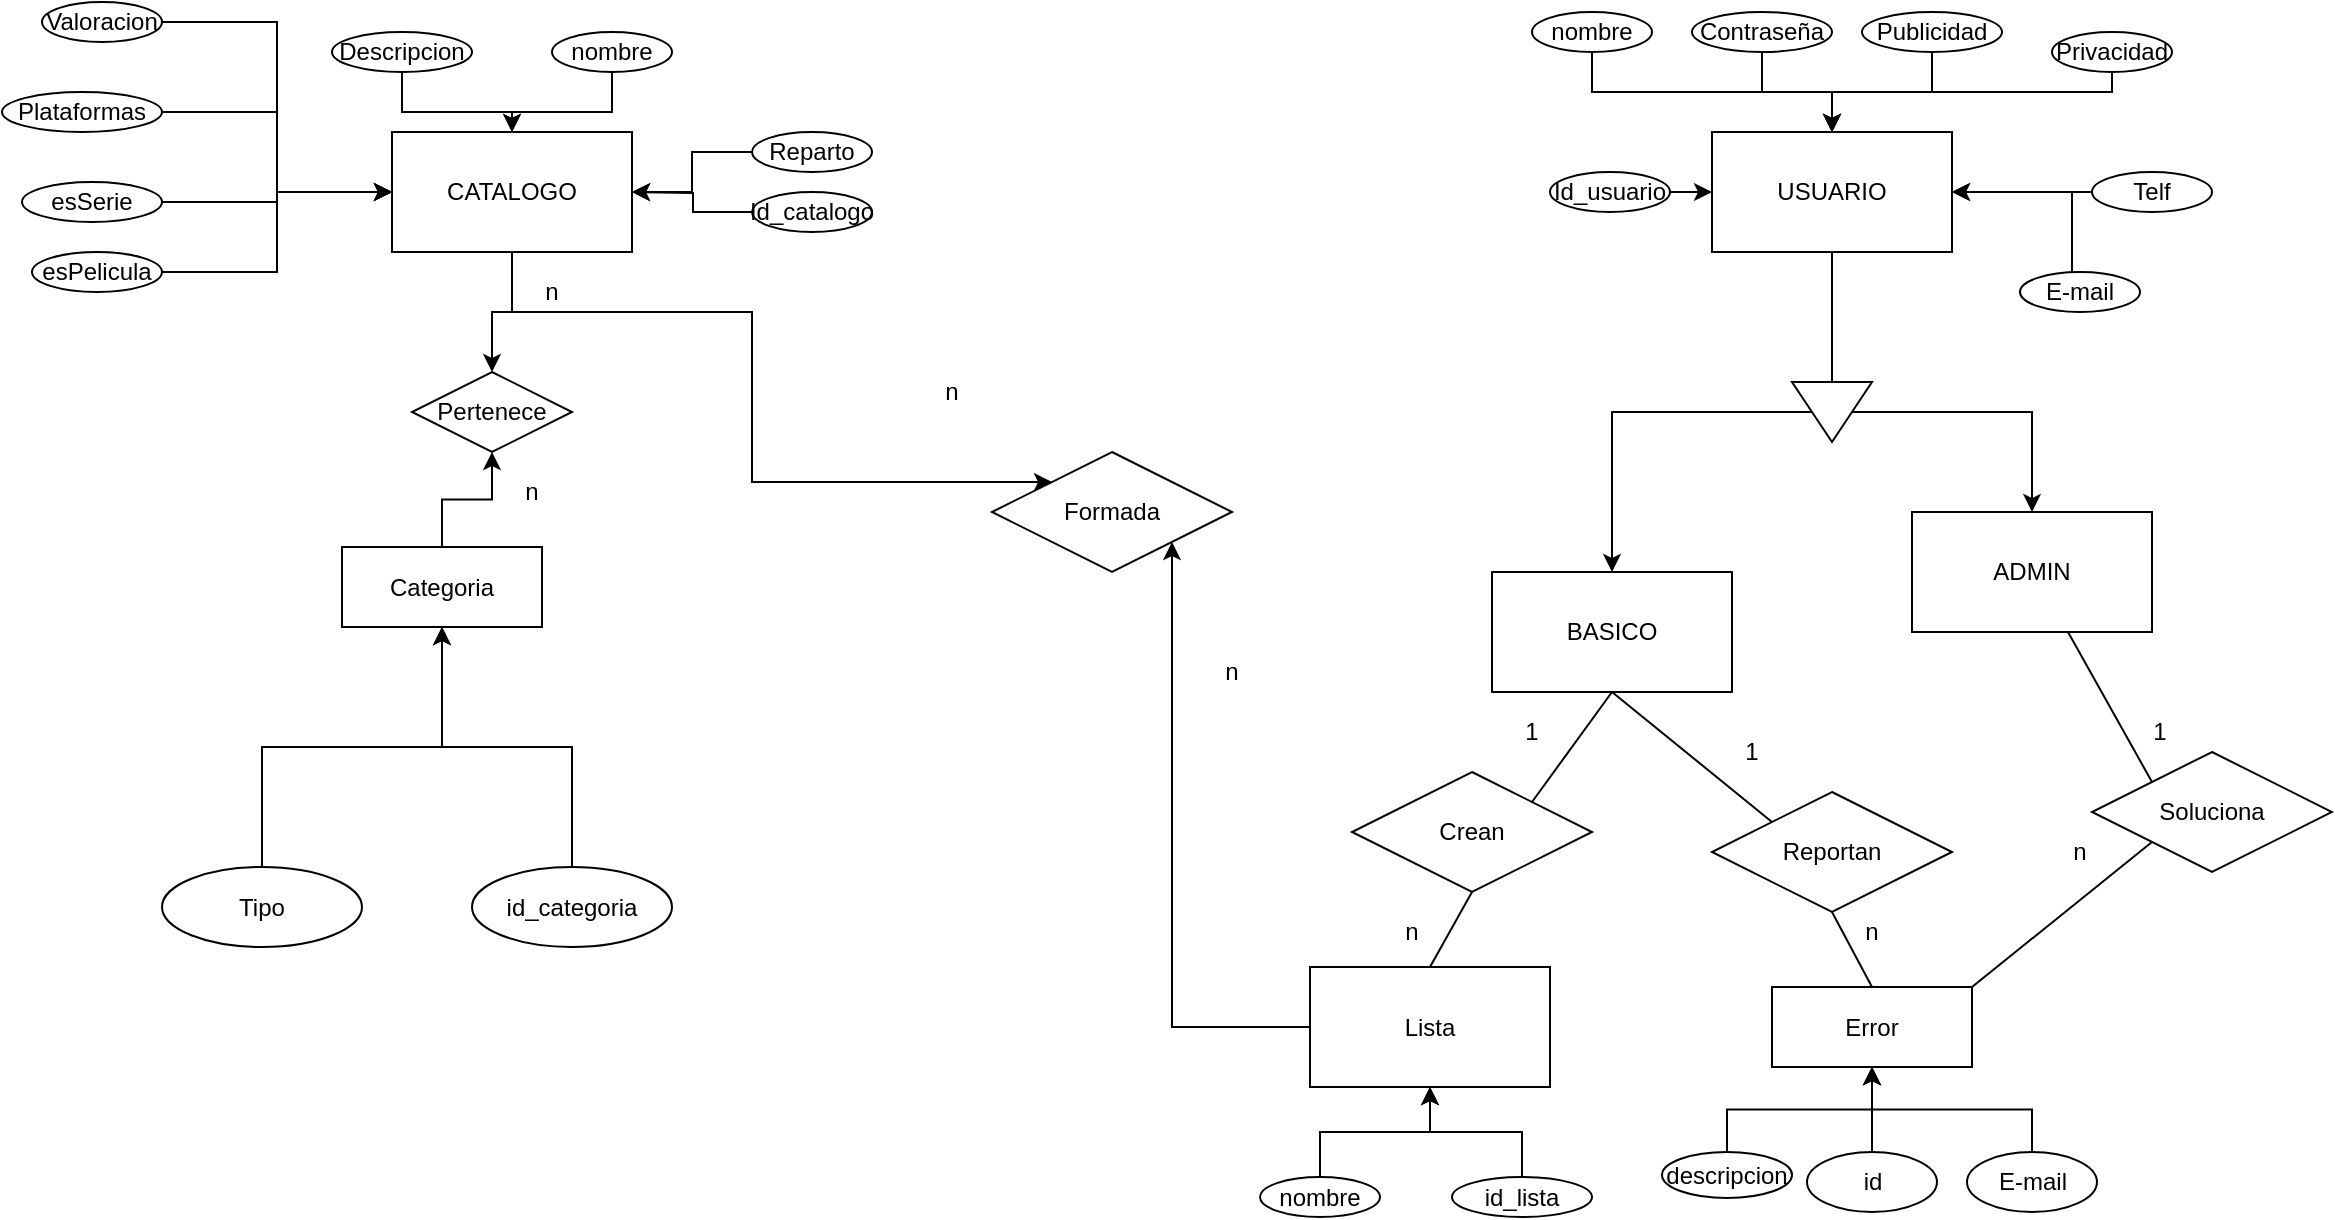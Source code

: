 <mxfile version="14.7.0" type="google"><diagram id="FUdrtqfwPhysMS_V6U0r" name="Page-1"><mxGraphModel dx="1812" dy="610" grid="1" gridSize="10" guides="1" tooltips="1" connect="1" arrows="1" fold="1" page="1" pageScale="1" pageWidth="827" pageHeight="1169" math="0" shadow="0"><root><mxCell id="0"/><mxCell id="1" parent="0"/><mxCell id="cCvKjvYCUygSp2elK1r1-1" value="&lt;font style=&quot;vertical-align: inherit&quot;&gt;&lt;font style=&quot;vertical-align: inherit&quot;&gt;USUARIO&lt;/font&gt;&lt;/font&gt;" style="rounded=0;whiteSpace=wrap;html=1;" parent="1" vertex="1"><mxGeometry x="260" y="90" width="120" height="60" as="geometry"/></mxCell><mxCell id="4zjgVBv6YJr2CWdzx5Jl-19" style="edgeStyle=orthogonalEdgeStyle;rounded=0;orthogonalLoop=1;jettySize=auto;html=1;entryX=0.5;entryY=0;entryDx=0;entryDy=0;" edge="1" parent="1" source="cCvKjvYCUygSp2elK1r1-2" target="cCvKjvYCUygSp2elK1r1-1"><mxGeometry relative="1" as="geometry"><Array as="points"><mxPoint x="200" y="70"/><mxPoint x="320" y="70"/></Array></mxGeometry></mxCell><mxCell id="cCvKjvYCUygSp2elK1r1-2" value="&lt;font style=&quot;vertical-align: inherit&quot;&gt;&lt;font style=&quot;vertical-align: inherit&quot;&gt;nombre&lt;/font&gt;&lt;/font&gt;" style="ellipse;whiteSpace=wrap;html=1;" parent="1" vertex="1"><mxGeometry x="170" y="30" width="60" height="20" as="geometry"/></mxCell><mxCell id="4zjgVBv6YJr2CWdzx5Jl-22" style="edgeStyle=orthogonalEdgeStyle;rounded=0;orthogonalLoop=1;jettySize=auto;html=1;entryX=1;entryY=0.5;entryDx=0;entryDy=0;" edge="1" parent="1" source="cCvKjvYCUygSp2elK1r1-3" target="cCvKjvYCUygSp2elK1r1-1"><mxGeometry relative="1" as="geometry"><Array as="points"><mxPoint x="440" y="120"/></Array></mxGeometry></mxCell><mxCell id="cCvKjvYCUygSp2elK1r1-3" value="&lt;font style=&quot;vertical-align: inherit&quot;&gt;&lt;font style=&quot;vertical-align: inherit&quot;&gt;&lt;font style=&quot;vertical-align: inherit&quot;&gt;&lt;font style=&quot;vertical-align: inherit&quot;&gt;E-mail&lt;/font&gt;&lt;/font&gt;&lt;/font&gt;&lt;/font&gt;" style="ellipse;whiteSpace=wrap;html=1;" parent="1" vertex="1"><mxGeometry x="414" y="160" width="60" height="20" as="geometry"/></mxCell><mxCell id="4zjgVBv6YJr2CWdzx5Jl-17" style="edgeStyle=orthogonalEdgeStyle;rounded=0;orthogonalLoop=1;jettySize=auto;html=1;entryX=0.5;entryY=0;entryDx=0;entryDy=0;" edge="1" parent="1" source="cCvKjvYCUygSp2elK1r1-5" target="cCvKjvYCUygSp2elK1r1-1"><mxGeometry relative="1" as="geometry"/></mxCell><mxCell id="cCvKjvYCUygSp2elK1r1-5" value="&lt;font style=&quot;vertical-align: inherit&quot;&gt;&lt;font style=&quot;vertical-align: inherit&quot;&gt;Contraseña&lt;/font&gt;&lt;/font&gt;" style="ellipse;whiteSpace=wrap;html=1;" parent="1" vertex="1"><mxGeometry x="250" y="30" width="70" height="20" as="geometry"/></mxCell><mxCell id="J0sCdEmTi70PqIJ4t90N-31" style="edgeStyle=orthogonalEdgeStyle;rounded=0;orthogonalLoop=1;jettySize=auto;html=1;entryX=0.5;entryY=0;entryDx=0;entryDy=0;" parent="1" source="cCvKjvYCUygSp2elK1r1-7" target="J0sCdEmTi70PqIJ4t90N-29" edge="1"><mxGeometry relative="1" as="geometry"/></mxCell><mxCell id="4zjgVBv6YJr2CWdzx5Jl-4" style="edgeStyle=orthogonalEdgeStyle;rounded=0;orthogonalLoop=1;jettySize=auto;html=1;entryX=0;entryY=0;entryDx=0;entryDy=0;" edge="1" parent="1" source="cCvKjvYCUygSp2elK1r1-7" target="DrgbfNmlWKcUAyMZ-d0k-8"><mxGeometry relative="1" as="geometry"><Array as="points"><mxPoint x="-340" y="180"/><mxPoint x="-220" y="180"/><mxPoint x="-220" y="265"/></Array></mxGeometry></mxCell><mxCell id="cCvKjvYCUygSp2elK1r1-7" value="&lt;font style=&quot;vertical-align: inherit&quot;&gt;&lt;font style=&quot;vertical-align: inherit&quot;&gt;CATALOGO&lt;/font&gt;&lt;/font&gt;" style="rounded=0;whiteSpace=wrap;html=1;" parent="1" vertex="1"><mxGeometry x="-400" y="90" width="120" height="60" as="geometry"/></mxCell><mxCell id="4zjgVBv6YJr2CWdzx5Jl-5" style="edgeStyle=orthogonalEdgeStyle;rounded=0;orthogonalLoop=1;jettySize=auto;html=1;entryX=1;entryY=1;entryDx=0;entryDy=0;" edge="1" parent="1" source="cCvKjvYCUygSp2elK1r1-8" target="DrgbfNmlWKcUAyMZ-d0k-8"><mxGeometry relative="1" as="geometry"/></mxCell><mxCell id="cCvKjvYCUygSp2elK1r1-8" value="&lt;font style=&quot;vertical-align: inherit&quot;&gt;&lt;font style=&quot;vertical-align: inherit&quot;&gt;Lista&lt;/font&gt;&lt;/font&gt;" style="rounded=0;whiteSpace=wrap;html=1;" parent="1" vertex="1"><mxGeometry x="59" y="507.5" width="120" height="60" as="geometry"/></mxCell><mxCell id="J0sCdEmTi70PqIJ4t90N-24" style="edgeStyle=orthogonalEdgeStyle;rounded=0;orthogonalLoop=1;jettySize=auto;html=1;entryX=0;entryY=0.5;entryDx=0;entryDy=0;" parent="1" source="cCvKjvYCUygSp2elK1r1-12" target="cCvKjvYCUygSp2elK1r1-7" edge="1"><mxGeometry relative="1" as="geometry"><mxPoint x="-430" y="190" as="targetPoint"/></mxGeometry></mxCell><mxCell id="cCvKjvYCUygSp2elK1r1-12" value="&lt;font style=&quot;vertical-align: inherit&quot;&gt;&lt;font style=&quot;vertical-align: inherit&quot;&gt;Plataformas&lt;/font&gt;&lt;/font&gt;" style="ellipse;whiteSpace=wrap;html=1;" parent="1" vertex="1"><mxGeometry x="-595" y="70" width="80" height="20" as="geometry"/></mxCell><mxCell id="J0sCdEmTi70PqIJ4t90N-23" style="edgeStyle=orthogonalEdgeStyle;rounded=0;orthogonalLoop=1;jettySize=auto;html=1;entryX=0;entryY=0.5;entryDx=0;entryDy=0;" parent="1" source="cCvKjvYCUygSp2elK1r1-13" target="cCvKjvYCUygSp2elK1r1-7" edge="1"><mxGeometry relative="1" as="geometry"/></mxCell><mxCell id="cCvKjvYCUygSp2elK1r1-13" value="&lt;font style=&quot;vertical-align: inherit&quot;&gt;&lt;font style=&quot;vertical-align: inherit&quot;&gt;Valoracion&lt;/font&gt;&lt;/font&gt;" style="ellipse;whiteSpace=wrap;html=1;" parent="1" vertex="1"><mxGeometry x="-575" y="25" width="60" height="20" as="geometry"/></mxCell><mxCell id="J0sCdEmTi70PqIJ4t90N-12" style="edgeStyle=orthogonalEdgeStyle;rounded=0;orthogonalLoop=1;jettySize=auto;html=1;entryX=1;entryY=0.5;entryDx=0;entryDy=0;" parent="1" source="cCvKjvYCUygSp2elK1r1-14" target="cCvKjvYCUygSp2elK1r1-7" edge="1"><mxGeometry relative="1" as="geometry"/></mxCell><mxCell id="cCvKjvYCUygSp2elK1r1-14" value="&lt;font style=&quot;vertical-align: inherit&quot;&gt;&lt;font style=&quot;vertical-align: inherit&quot;&gt;Reparto&lt;/font&gt;&lt;/font&gt;" style="ellipse;whiteSpace=wrap;html=1;" parent="1" vertex="1"><mxGeometry x="-220" y="90" width="60" height="20" as="geometry"/></mxCell><mxCell id="J0sCdEmTi70PqIJ4t90N-13" style="edgeStyle=orthogonalEdgeStyle;rounded=0;orthogonalLoop=1;jettySize=auto;html=1;entryX=0.5;entryY=0;entryDx=0;entryDy=0;exitX=0.5;exitY=1;exitDx=0;exitDy=0;" parent="1" source="cCvKjvYCUygSp2elK1r1-15" target="cCvKjvYCUygSp2elK1r1-7" edge="1"><mxGeometry relative="1" as="geometry"><Array as="points"><mxPoint x="-290" y="80"/><mxPoint x="-340" y="80"/></Array></mxGeometry></mxCell><mxCell id="cCvKjvYCUygSp2elK1r1-15" value="&lt;font style=&quot;vertical-align: inherit&quot;&gt;&lt;font style=&quot;vertical-align: inherit&quot;&gt;nombre&lt;/font&gt;&lt;/font&gt;" style="ellipse;whiteSpace=wrap;html=1;" parent="1" vertex="1"><mxGeometry x="-320" y="40" width="60" height="20" as="geometry"/></mxCell><mxCell id="J0sCdEmTi70PqIJ4t90N-8" style="edgeStyle=orthogonalEdgeStyle;rounded=0;orthogonalLoop=1;jettySize=auto;html=1;entryX=0.5;entryY=0;entryDx=0;entryDy=0;" parent="1" source="cCvKjvYCUygSp2elK1r1-16" target="cCvKjvYCUygSp2elK1r1-7" edge="1"><mxGeometry relative="1" as="geometry"/></mxCell><mxCell id="cCvKjvYCUygSp2elK1r1-16" value="&lt;font style=&quot;vertical-align: inherit&quot;&gt;&lt;font style=&quot;vertical-align: inherit&quot;&gt;Descripcion&lt;/font&gt;&lt;/font&gt;" style="ellipse;whiteSpace=wrap;html=1;" parent="1" vertex="1"><mxGeometry x="-430" y="40" width="70" height="20" as="geometry"/></mxCell><mxCell id="4zjgVBv6YJr2CWdzx5Jl-3" style="edgeStyle=orthogonalEdgeStyle;rounded=0;orthogonalLoop=1;jettySize=auto;html=1;entryX=0.5;entryY=1;entryDx=0;entryDy=0;" edge="1" parent="1" source="cCvKjvYCUygSp2elK1r1-18" target="cCvKjvYCUygSp2elK1r1-8"><mxGeometry relative="1" as="geometry"/></mxCell><mxCell id="cCvKjvYCUygSp2elK1r1-18" value="&lt;font style=&quot;vertical-align: inherit&quot;&gt;&lt;font style=&quot;vertical-align: inherit&quot;&gt;nombre&lt;/font&gt;&lt;/font&gt;" style="ellipse;whiteSpace=wrap;html=1;" parent="1" vertex="1"><mxGeometry x="34" y="612.5" width="60" height="20" as="geometry"/></mxCell><mxCell id="4zjgVBv6YJr2CWdzx5Jl-20" style="edgeStyle=orthogonalEdgeStyle;rounded=0;orthogonalLoop=1;jettySize=auto;html=1;entryX=0.5;entryY=0;entryDx=0;entryDy=0;" edge="1" parent="1" source="cCvKjvYCUygSp2elK1r1-20" target="cCvKjvYCUygSp2elK1r1-1"><mxGeometry relative="1" as="geometry"><Array as="points"><mxPoint x="460" y="70"/><mxPoint x="320" y="70"/></Array></mxGeometry></mxCell><mxCell id="cCvKjvYCUygSp2elK1r1-20" value="&lt;font style=&quot;vertical-align: inherit&quot;&gt;&lt;font style=&quot;vertical-align: inherit&quot;&gt;Privacidad&lt;/font&gt;&lt;/font&gt;" style="ellipse;whiteSpace=wrap;html=1;" parent="1" vertex="1"><mxGeometry x="430" y="40" width="60" height="20" as="geometry"/></mxCell><mxCell id="4zjgVBv6YJr2CWdzx5Jl-18" style="edgeStyle=orthogonalEdgeStyle;rounded=0;orthogonalLoop=1;jettySize=auto;html=1;entryX=0.5;entryY=0;entryDx=0;entryDy=0;" edge="1" parent="1" source="cCvKjvYCUygSp2elK1r1-21" target="cCvKjvYCUygSp2elK1r1-1"><mxGeometry relative="1" as="geometry"/></mxCell><mxCell id="cCvKjvYCUygSp2elK1r1-21" value="&lt;font style=&quot;vertical-align: inherit&quot;&gt;&lt;font style=&quot;vertical-align: inherit&quot;&gt;Publicidad&lt;/font&gt;&lt;/font&gt;" style="ellipse;whiteSpace=wrap;html=1;" parent="1" vertex="1"><mxGeometry x="335" y="30" width="70" height="20" as="geometry"/></mxCell><mxCell id="4zjgVBv6YJr2CWdzx5Jl-21" style="edgeStyle=orthogonalEdgeStyle;rounded=0;orthogonalLoop=1;jettySize=auto;html=1;entryX=1;entryY=0.5;entryDx=0;entryDy=0;" edge="1" parent="1" source="cCvKjvYCUygSp2elK1r1-22" target="cCvKjvYCUygSp2elK1r1-1"><mxGeometry relative="1" as="geometry"/></mxCell><mxCell id="cCvKjvYCUygSp2elK1r1-22" value="&lt;font style=&quot;vertical-align: inherit&quot;&gt;&lt;font style=&quot;vertical-align: inherit&quot;&gt;Telf&lt;/font&gt;&lt;/font&gt;" style="ellipse;whiteSpace=wrap;html=1;" parent="1" vertex="1"><mxGeometry x="450" y="110" width="60" height="20" as="geometry"/></mxCell><mxCell id="cCvKjvYCUygSp2elK1r1-31" style="edgeStyle=orthogonalEdgeStyle;rounded=0;orthogonalLoop=1;jettySize=auto;html=1;exitX=0.5;exitY=1;exitDx=0;exitDy=0;" parent="1" source="cCvKjvYCUygSp2elK1r1-15" target="cCvKjvYCUygSp2elK1r1-15" edge="1"><mxGeometry relative="1" as="geometry"/></mxCell><mxCell id="cCvKjvYCUygSp2elK1r1-42" value="&lt;font style=&quot;vertical-align: inherit&quot;&gt;&lt;font style=&quot;vertical-align: inherit&quot;&gt;BASICO&lt;/font&gt;&lt;/font&gt;" style="rounded=0;whiteSpace=wrap;html=1;" parent="1" vertex="1"><mxGeometry x="150" y="310" width="120" height="60" as="geometry"/></mxCell><mxCell id="cCvKjvYCUygSp2elK1r1-43" value="&lt;font style=&quot;vertical-align: inherit&quot;&gt;&lt;font style=&quot;vertical-align: inherit&quot;&gt;ADMIN&lt;/font&gt;&lt;/font&gt;" style="rounded=0;whiteSpace=wrap;html=1;" parent="1" vertex="1"><mxGeometry x="360" y="280" width="120" height="60" as="geometry"/></mxCell><mxCell id="cCvKjvYCUygSp2elK1r1-46" value="" style="endArrow=none;html=1;exitX=0.5;exitY=1;exitDx=0;exitDy=0;" parent="1" source="cCvKjvYCUygSp2elK1r1-1" edge="1"><mxGeometry width="50" height="50" relative="1" as="geometry"><mxPoint x="480" y="320" as="sourcePoint"/><mxPoint x="320" y="220" as="targetPoint"/></mxGeometry></mxCell><mxCell id="4zjgVBv6YJr2CWdzx5Jl-11" style="edgeStyle=orthogonalEdgeStyle;rounded=0;orthogonalLoop=1;jettySize=auto;html=1;entryX=0.5;entryY=0;entryDx=0;entryDy=0;" edge="1" parent="1" source="cCvKjvYCUygSp2elK1r1-53" target="cCvKjvYCUygSp2elK1r1-42"><mxGeometry relative="1" as="geometry"/></mxCell><mxCell id="4zjgVBv6YJr2CWdzx5Jl-12" style="edgeStyle=orthogonalEdgeStyle;rounded=0;orthogonalLoop=1;jettySize=auto;html=1;entryX=0.5;entryY=0;entryDx=0;entryDy=0;" edge="1" parent="1" source="cCvKjvYCUygSp2elK1r1-53" target="cCvKjvYCUygSp2elK1r1-43"><mxGeometry relative="1" as="geometry"/></mxCell><mxCell id="cCvKjvYCUygSp2elK1r1-53" value="" style="triangle;whiteSpace=wrap;html=1;rotation=90;" parent="1" vertex="1"><mxGeometry x="305" y="210" width="30" height="40" as="geometry"/></mxCell><mxCell id="4zjgVBv6YJr2CWdzx5Jl-9" style="edgeStyle=orthogonalEdgeStyle;rounded=0;orthogonalLoop=1;jettySize=auto;html=1;entryX=0.5;entryY=1;entryDx=0;entryDy=0;" edge="1" parent="1" source="cCvKjvYCUygSp2elK1r1-78" target="DrgbfNmlWKcUAyMZ-d0k-5"><mxGeometry relative="1" as="geometry"/></mxCell><mxCell id="cCvKjvYCUygSp2elK1r1-78" value="&lt;font style=&quot;vertical-align: inherit&quot;&gt;&lt;font style=&quot;vertical-align: inherit&quot;&gt;id&lt;/font&gt;&lt;/font&gt;" style="ellipse;whiteSpace=wrap;html=1;align=center;" parent="1" vertex="1"><mxGeometry x="307.5" y="600" width="65" height="30" as="geometry"/></mxCell><mxCell id="cCvKjvYCUygSp2elK1r1-87" value="Crean" style="shape=rhombus;perimeter=rhombusPerimeter;whiteSpace=wrap;html=1;align=center;" parent="1" vertex="1"><mxGeometry x="80" y="410" width="120" height="60" as="geometry"/></mxCell><mxCell id="DrgbfNmlWKcUAyMZ-d0k-1" value="" style="endArrow=none;html=1;entryX=0.5;entryY=0;entryDx=0;entryDy=0;exitX=0.5;exitY=1;exitDx=0;exitDy=0;" parent="1" source="cCvKjvYCUygSp2elK1r1-87" target="cCvKjvYCUygSp2elK1r1-8" edge="1"><mxGeometry width="50" height="50" relative="1" as="geometry"><mxPoint x="140" y="470" as="sourcePoint"/><mxPoint x="360" y="430" as="targetPoint"/></mxGeometry></mxCell><mxCell id="DrgbfNmlWKcUAyMZ-d0k-2" value="" style="endArrow=none;html=1;exitX=0.5;exitY=1;exitDx=0;exitDy=0;entryX=1;entryY=0;entryDx=0;entryDy=0;" parent="1" source="cCvKjvYCUygSp2elK1r1-42" target="cCvKjvYCUygSp2elK1r1-87" edge="1"><mxGeometry width="50" height="50" relative="1" as="geometry"><mxPoint x="380" y="420" as="sourcePoint"/><mxPoint x="430" y="370" as="targetPoint"/></mxGeometry></mxCell><mxCell id="DrgbfNmlWKcUAyMZ-d0k-4" value="Reportan" style="shape=rhombus;perimeter=rhombusPerimeter;whiteSpace=wrap;html=1;align=center;" parent="1" vertex="1"><mxGeometry x="260" y="420" width="120" height="60" as="geometry"/></mxCell><mxCell id="DrgbfNmlWKcUAyMZ-d0k-5" value="Error" style="whiteSpace=wrap;html=1;align=center;" parent="1" vertex="1"><mxGeometry x="290" y="517.5" width="100" height="40" as="geometry"/></mxCell><mxCell id="DrgbfNmlWKcUAyMZ-d0k-6" value="" style="endArrow=none;html=1;exitX=0.5;exitY=1;exitDx=0;exitDy=0;entryX=0.5;entryY=0;entryDx=0;entryDy=0;" parent="1" source="DrgbfNmlWKcUAyMZ-d0k-4" target="DrgbfNmlWKcUAyMZ-d0k-5" edge="1"><mxGeometry width="50" height="50" relative="1" as="geometry"><mxPoint x="380" y="420" as="sourcePoint"/><mxPoint x="430" y="370" as="targetPoint"/></mxGeometry></mxCell><mxCell id="DrgbfNmlWKcUAyMZ-d0k-7" value="" style="endArrow=none;html=1;exitX=0.5;exitY=1;exitDx=0;exitDy=0;entryX=0;entryY=0;entryDx=0;entryDy=0;" parent="1" source="cCvKjvYCUygSp2elK1r1-42" target="DrgbfNmlWKcUAyMZ-d0k-4" edge="1"><mxGeometry width="50" height="50" relative="1" as="geometry"><mxPoint x="380" y="420" as="sourcePoint"/><mxPoint x="430" y="370" as="targetPoint"/></mxGeometry></mxCell><mxCell id="DrgbfNmlWKcUAyMZ-d0k-8" value="Formada" style="shape=rhombus;perimeter=rhombusPerimeter;whiteSpace=wrap;html=1;align=center;" parent="1" vertex="1"><mxGeometry x="-100" y="250" width="120" height="60" as="geometry"/></mxCell><mxCell id="4zjgVBv6YJr2CWdzx5Jl-10" style="edgeStyle=orthogonalEdgeStyle;rounded=0;orthogonalLoop=1;jettySize=auto;html=1;entryX=0.5;entryY=1;entryDx=0;entryDy=0;" edge="1" parent="1" source="DrgbfNmlWKcUAyMZ-d0k-15" target="DrgbfNmlWKcUAyMZ-d0k-5"><mxGeometry relative="1" as="geometry"/></mxCell><mxCell id="DrgbfNmlWKcUAyMZ-d0k-15" value="&lt;font style=&quot;vertical-align: inherit&quot;&gt;&lt;font style=&quot;vertical-align: inherit&quot;&gt;E-mail&lt;/font&gt;&lt;/font&gt;" style="ellipse;whiteSpace=wrap;html=1;align=center;" parent="1" vertex="1"><mxGeometry x="387.5" y="600" width="65" height="30" as="geometry"/></mxCell><mxCell id="0MUdRR5cpw9PwSW3mQQp-1" value="Soluciona" style="shape=rhombus;perimeter=rhombusPerimeter;whiteSpace=wrap;html=1;align=center;" parent="1" vertex="1"><mxGeometry x="450" y="400" width="120" height="60" as="geometry"/></mxCell><mxCell id="0MUdRR5cpw9PwSW3mQQp-2" value="" style="endArrow=none;html=1;exitX=1;exitY=0;exitDx=0;exitDy=0;entryX=0;entryY=1;entryDx=0;entryDy=0;" parent="1" source="DrgbfNmlWKcUAyMZ-d0k-5" target="0MUdRR5cpw9PwSW3mQQp-1" edge="1"><mxGeometry width="50" height="50" relative="1" as="geometry"><mxPoint x="476.5" y="540" as="sourcePoint"/><mxPoint x="526.5" y="490" as="targetPoint"/></mxGeometry></mxCell><mxCell id="0MUdRR5cpw9PwSW3mQQp-3" value="" style="endArrow=none;html=1;entryX=0.65;entryY=1;entryDx=0;entryDy=0;entryPerimeter=0;exitX=0;exitY=0;exitDx=0;exitDy=0;" parent="1" source="0MUdRR5cpw9PwSW3mQQp-1" target="cCvKjvYCUygSp2elK1r1-43" edge="1"><mxGeometry width="50" height="50" relative="1" as="geometry"><mxPoint x="10" y="400" as="sourcePoint"/><mxPoint x="60" y="350" as="targetPoint"/></mxGeometry></mxCell><mxCell id="J0sCdEmTi70PqIJ4t90N-10" style="edgeStyle=orthogonalEdgeStyle;rounded=0;orthogonalLoop=1;jettySize=auto;html=1;" parent="1" source="0MUdRR5cpw9PwSW3mQQp-4" edge="1"><mxGeometry relative="1" as="geometry"><mxPoint x="-280" y="120" as="targetPoint"/></mxGeometry></mxCell><mxCell id="0MUdRR5cpw9PwSW3mQQp-4" value="&lt;font style=&quot;vertical-align: inherit&quot;&gt;&lt;font style=&quot;vertical-align: inherit&quot;&gt;Id_catalogo&lt;/font&gt;&lt;/font&gt;" style="ellipse;whiteSpace=wrap;html=1;" parent="1" vertex="1"><mxGeometry x="-220" y="120" width="60" height="20" as="geometry"/></mxCell><mxCell id="4zjgVBv6YJr2CWdzx5Jl-15" style="edgeStyle=orthogonalEdgeStyle;rounded=0;orthogonalLoop=1;jettySize=auto;html=1;entryX=0;entryY=0.5;entryDx=0;entryDy=0;" edge="1" parent="1" source="0MUdRR5cpw9PwSW3mQQp-5" target="cCvKjvYCUygSp2elK1r1-1"><mxGeometry relative="1" as="geometry"/></mxCell><mxCell id="0MUdRR5cpw9PwSW3mQQp-5" value="&lt;font style=&quot;vertical-align: inherit&quot;&gt;&lt;font style=&quot;vertical-align: inherit&quot;&gt;Id_usuario&lt;/font&gt;&lt;/font&gt;" style="ellipse;whiteSpace=wrap;html=1;" parent="1" vertex="1"><mxGeometry x="179" y="110" width="60" height="20" as="geometry"/></mxCell><mxCell id="0MUdRR5cpw9PwSW3mQQp-9" value="1" style="text;html=1;strokeColor=none;fillColor=none;align=center;verticalAlign=middle;whiteSpace=wrap;rounded=0;" parent="1" vertex="1"><mxGeometry x="464" y="380" width="40" height="20" as="geometry"/></mxCell><mxCell id="0MUdRR5cpw9PwSW3mQQp-10" value="n" style="text;html=1;strokeColor=none;fillColor=none;align=center;verticalAlign=middle;whiteSpace=wrap;rounded=0;" parent="1" vertex="1"><mxGeometry x="424" y="440" width="40" height="20" as="geometry"/></mxCell><mxCell id="0MUdRR5cpw9PwSW3mQQp-11" value="n" style="text;html=1;strokeColor=none;fillColor=none;align=center;verticalAlign=middle;whiteSpace=wrap;rounded=0;" parent="1" vertex="1"><mxGeometry x="320" y="480" width="40" height="20" as="geometry"/></mxCell><mxCell id="0MUdRR5cpw9PwSW3mQQp-12" value="1" style="text;html=1;strokeColor=none;fillColor=none;align=center;verticalAlign=middle;whiteSpace=wrap;rounded=0;" parent="1" vertex="1"><mxGeometry x="260" y="390" width="40" height="20" as="geometry"/></mxCell><mxCell id="0MUdRR5cpw9PwSW3mQQp-13" value="1" style="text;html=1;strokeColor=none;fillColor=none;align=center;verticalAlign=middle;whiteSpace=wrap;rounded=0;" parent="1" vertex="1"><mxGeometry x="150" y="380" width="40" height="20" as="geometry"/></mxCell><mxCell id="0MUdRR5cpw9PwSW3mQQp-14" value="n" style="text;html=1;strokeColor=none;fillColor=none;align=center;verticalAlign=middle;whiteSpace=wrap;rounded=0;" parent="1" vertex="1"><mxGeometry x="90" y="480" width="40" height="20" as="geometry"/></mxCell><mxCell id="0MUdRR5cpw9PwSW3mQQp-15" value="n" style="text;html=1;strokeColor=none;fillColor=none;align=center;verticalAlign=middle;whiteSpace=wrap;rounded=0;" parent="1" vertex="1"><mxGeometry y="350" width="40" height="20" as="geometry"/></mxCell><mxCell id="0MUdRR5cpw9PwSW3mQQp-16" value="n" style="text;html=1;strokeColor=none;fillColor=none;align=center;verticalAlign=middle;whiteSpace=wrap;rounded=0;" parent="1" vertex="1"><mxGeometry x="-140" y="210" width="40" height="20" as="geometry"/></mxCell><mxCell id="J0sCdEmTi70PqIJ4t90N-25" style="edgeStyle=orthogonalEdgeStyle;rounded=0;orthogonalLoop=1;jettySize=auto;html=1;entryX=0;entryY=0.5;entryDx=0;entryDy=0;" parent="1" source="J0sCdEmTi70PqIJ4t90N-2" target="cCvKjvYCUygSp2elK1r1-7" edge="1"><mxGeometry relative="1" as="geometry"/></mxCell><mxCell id="J0sCdEmTi70PqIJ4t90N-2" value="esSerie" style="ellipse;whiteSpace=wrap;html=1;align=center;" parent="1" vertex="1"><mxGeometry x="-585" y="115" width="70" height="20" as="geometry"/></mxCell><mxCell id="J0sCdEmTi70PqIJ4t90N-26" style="edgeStyle=orthogonalEdgeStyle;rounded=0;orthogonalLoop=1;jettySize=auto;html=1;entryX=0;entryY=0.5;entryDx=0;entryDy=0;" parent="1" source="J0sCdEmTi70PqIJ4t90N-14" target="cCvKjvYCUygSp2elK1r1-7" edge="1"><mxGeometry relative="1" as="geometry"/></mxCell><mxCell id="J0sCdEmTi70PqIJ4t90N-14" value="esPelicula" style="ellipse;whiteSpace=wrap;html=1;align=center;" parent="1" vertex="1"><mxGeometry x="-580" y="150" width="65" height="20" as="geometry"/></mxCell><mxCell id="J0sCdEmTi70PqIJ4t90N-30" style="edgeStyle=orthogonalEdgeStyle;rounded=0;orthogonalLoop=1;jettySize=auto;html=1;entryX=0.5;entryY=1;entryDx=0;entryDy=0;" parent="1" source="J0sCdEmTi70PqIJ4t90N-16" target="J0sCdEmTi70PqIJ4t90N-29" edge="1"><mxGeometry relative="1" as="geometry"/></mxCell><mxCell id="J0sCdEmTi70PqIJ4t90N-16" value="Categoria" style="whiteSpace=wrap;html=1;align=center;" parent="1" vertex="1"><mxGeometry x="-425" y="297.5" width="100" height="40" as="geometry"/></mxCell><mxCell id="4zjgVBv6YJr2CWdzx5Jl-13" style="edgeStyle=orthogonalEdgeStyle;rounded=0;orthogonalLoop=1;jettySize=auto;html=1;entryX=0.5;entryY=1;entryDx=0;entryDy=0;" edge="1" parent="1" source="J0sCdEmTi70PqIJ4t90N-17" target="J0sCdEmTi70PqIJ4t90N-16"><mxGeometry relative="1" as="geometry"/></mxCell><mxCell id="J0sCdEmTi70PqIJ4t90N-17" value="Tipo" style="ellipse;whiteSpace=wrap;html=1;align=center;" parent="1" vertex="1"><mxGeometry x="-515" y="457.5" width="100" height="40" as="geometry"/></mxCell><mxCell id="4zjgVBv6YJr2CWdzx5Jl-14" style="edgeStyle=orthogonalEdgeStyle;rounded=0;orthogonalLoop=1;jettySize=auto;html=1;entryX=0.5;entryY=1;entryDx=0;entryDy=0;" edge="1" parent="1" source="J0sCdEmTi70PqIJ4t90N-18" target="J0sCdEmTi70PqIJ4t90N-16"><mxGeometry relative="1" as="geometry"/></mxCell><mxCell id="J0sCdEmTi70PqIJ4t90N-18" value="id_categoria" style="ellipse;whiteSpace=wrap;html=1;align=center;" parent="1" vertex="1"><mxGeometry x="-360" y="457.5" width="100" height="40" as="geometry"/></mxCell><mxCell id="J0sCdEmTi70PqIJ4t90N-29" value="Pertenece" style="shape=rhombus;perimeter=rhombusPerimeter;whiteSpace=wrap;html=1;align=center;" parent="1" vertex="1"><mxGeometry x="-390" y="210" width="80" height="40" as="geometry"/></mxCell><mxCell id="J0sCdEmTi70PqIJ4t90N-32" value="n" style="text;html=1;strokeColor=none;fillColor=none;align=center;verticalAlign=middle;whiteSpace=wrap;rounded=0;" parent="1" vertex="1"><mxGeometry x="-340" y="160" width="40" height="20" as="geometry"/></mxCell><mxCell id="J0sCdEmTi70PqIJ4t90N-33" value="n" style="text;html=1;strokeColor=none;fillColor=none;align=center;verticalAlign=middle;whiteSpace=wrap;rounded=0;" parent="1" vertex="1"><mxGeometry x="-350" y="260" width="40" height="20" as="geometry"/></mxCell><mxCell id="4zjgVBv6YJr2CWdzx5Jl-2" style="edgeStyle=orthogonalEdgeStyle;rounded=0;orthogonalLoop=1;jettySize=auto;html=1;entryX=0.5;entryY=1;entryDx=0;entryDy=0;" edge="1" parent="1" source="4zjgVBv6YJr2CWdzx5Jl-1" target="cCvKjvYCUygSp2elK1r1-8"><mxGeometry relative="1" as="geometry"/></mxCell><mxCell id="4zjgVBv6YJr2CWdzx5Jl-1" value="id_lista" style="ellipse;whiteSpace=wrap;html=1;align=center;" vertex="1" parent="1"><mxGeometry x="130" y="612.5" width="70" height="20" as="geometry"/></mxCell><mxCell id="4zjgVBv6YJr2CWdzx5Jl-8" style="edgeStyle=orthogonalEdgeStyle;rounded=0;orthogonalLoop=1;jettySize=auto;html=1;entryX=0.5;entryY=1;entryDx=0;entryDy=0;" edge="1" parent="1" source="4zjgVBv6YJr2CWdzx5Jl-7" target="DrgbfNmlWKcUAyMZ-d0k-5"><mxGeometry relative="1" as="geometry"/></mxCell><mxCell id="4zjgVBv6YJr2CWdzx5Jl-7" value="descripcion" style="ellipse;whiteSpace=wrap;html=1;align=center;" vertex="1" parent="1"><mxGeometry x="235" y="600" width="65" height="23" as="geometry"/></mxCell></root></mxGraphModel></diagram></mxfile>